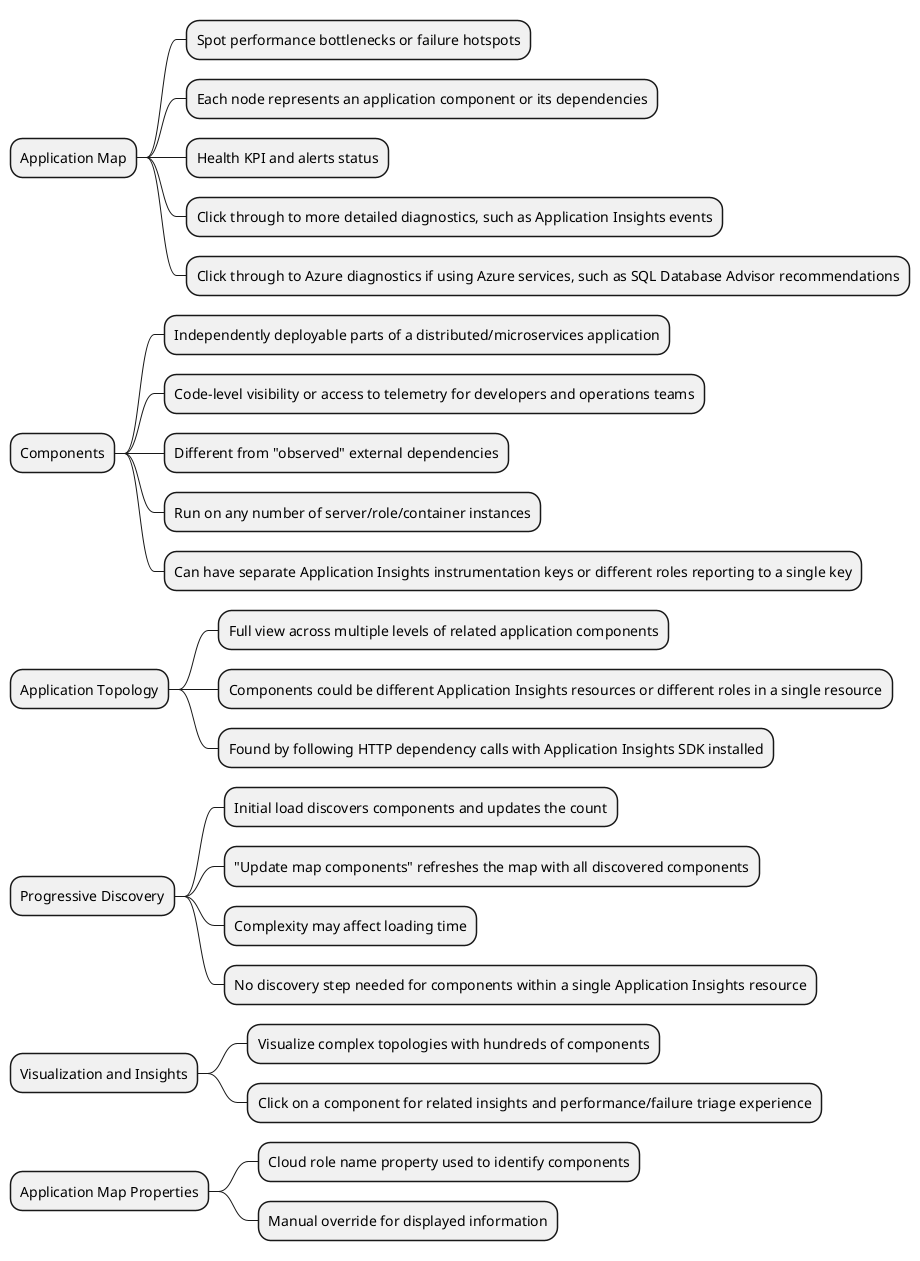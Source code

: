 @startmindmap

* Application Map
** Spot performance bottlenecks or failure hotspots
** Each node represents an application component or its dependencies
** Health KPI and alerts status
** Click through to more detailed diagnostics, such as Application Insights events
** Click through to Azure diagnostics if using Azure services, such as SQL Database Advisor recommendations

* Components
** Independently deployable parts of a distributed/microservices application
** Code-level visibility or access to telemetry for developers and operations teams
** Different from "observed" external dependencies
** Run on any number of server/role/container instances
** Can have separate Application Insights instrumentation keys or different roles reporting to a single key

* Application Topology
** Full view across multiple levels of related application components
** Components could be different Application Insights resources or different roles in a single resource
** Found by following HTTP dependency calls with Application Insights SDK installed

* Progressive Discovery
** Initial load discovers components and updates the count
** "Update map components" refreshes the map with all discovered components
** Complexity may affect loading time
** No discovery step needed for components within a single Application Insights resource

* Visualization and Insights
** Visualize complex topologies with hundreds of components
** Click on a component for related insights and performance/failure triage experience

* Application Map Properties
** Cloud role name property used to identify components
** Manual override for displayed information

@endmindmap
